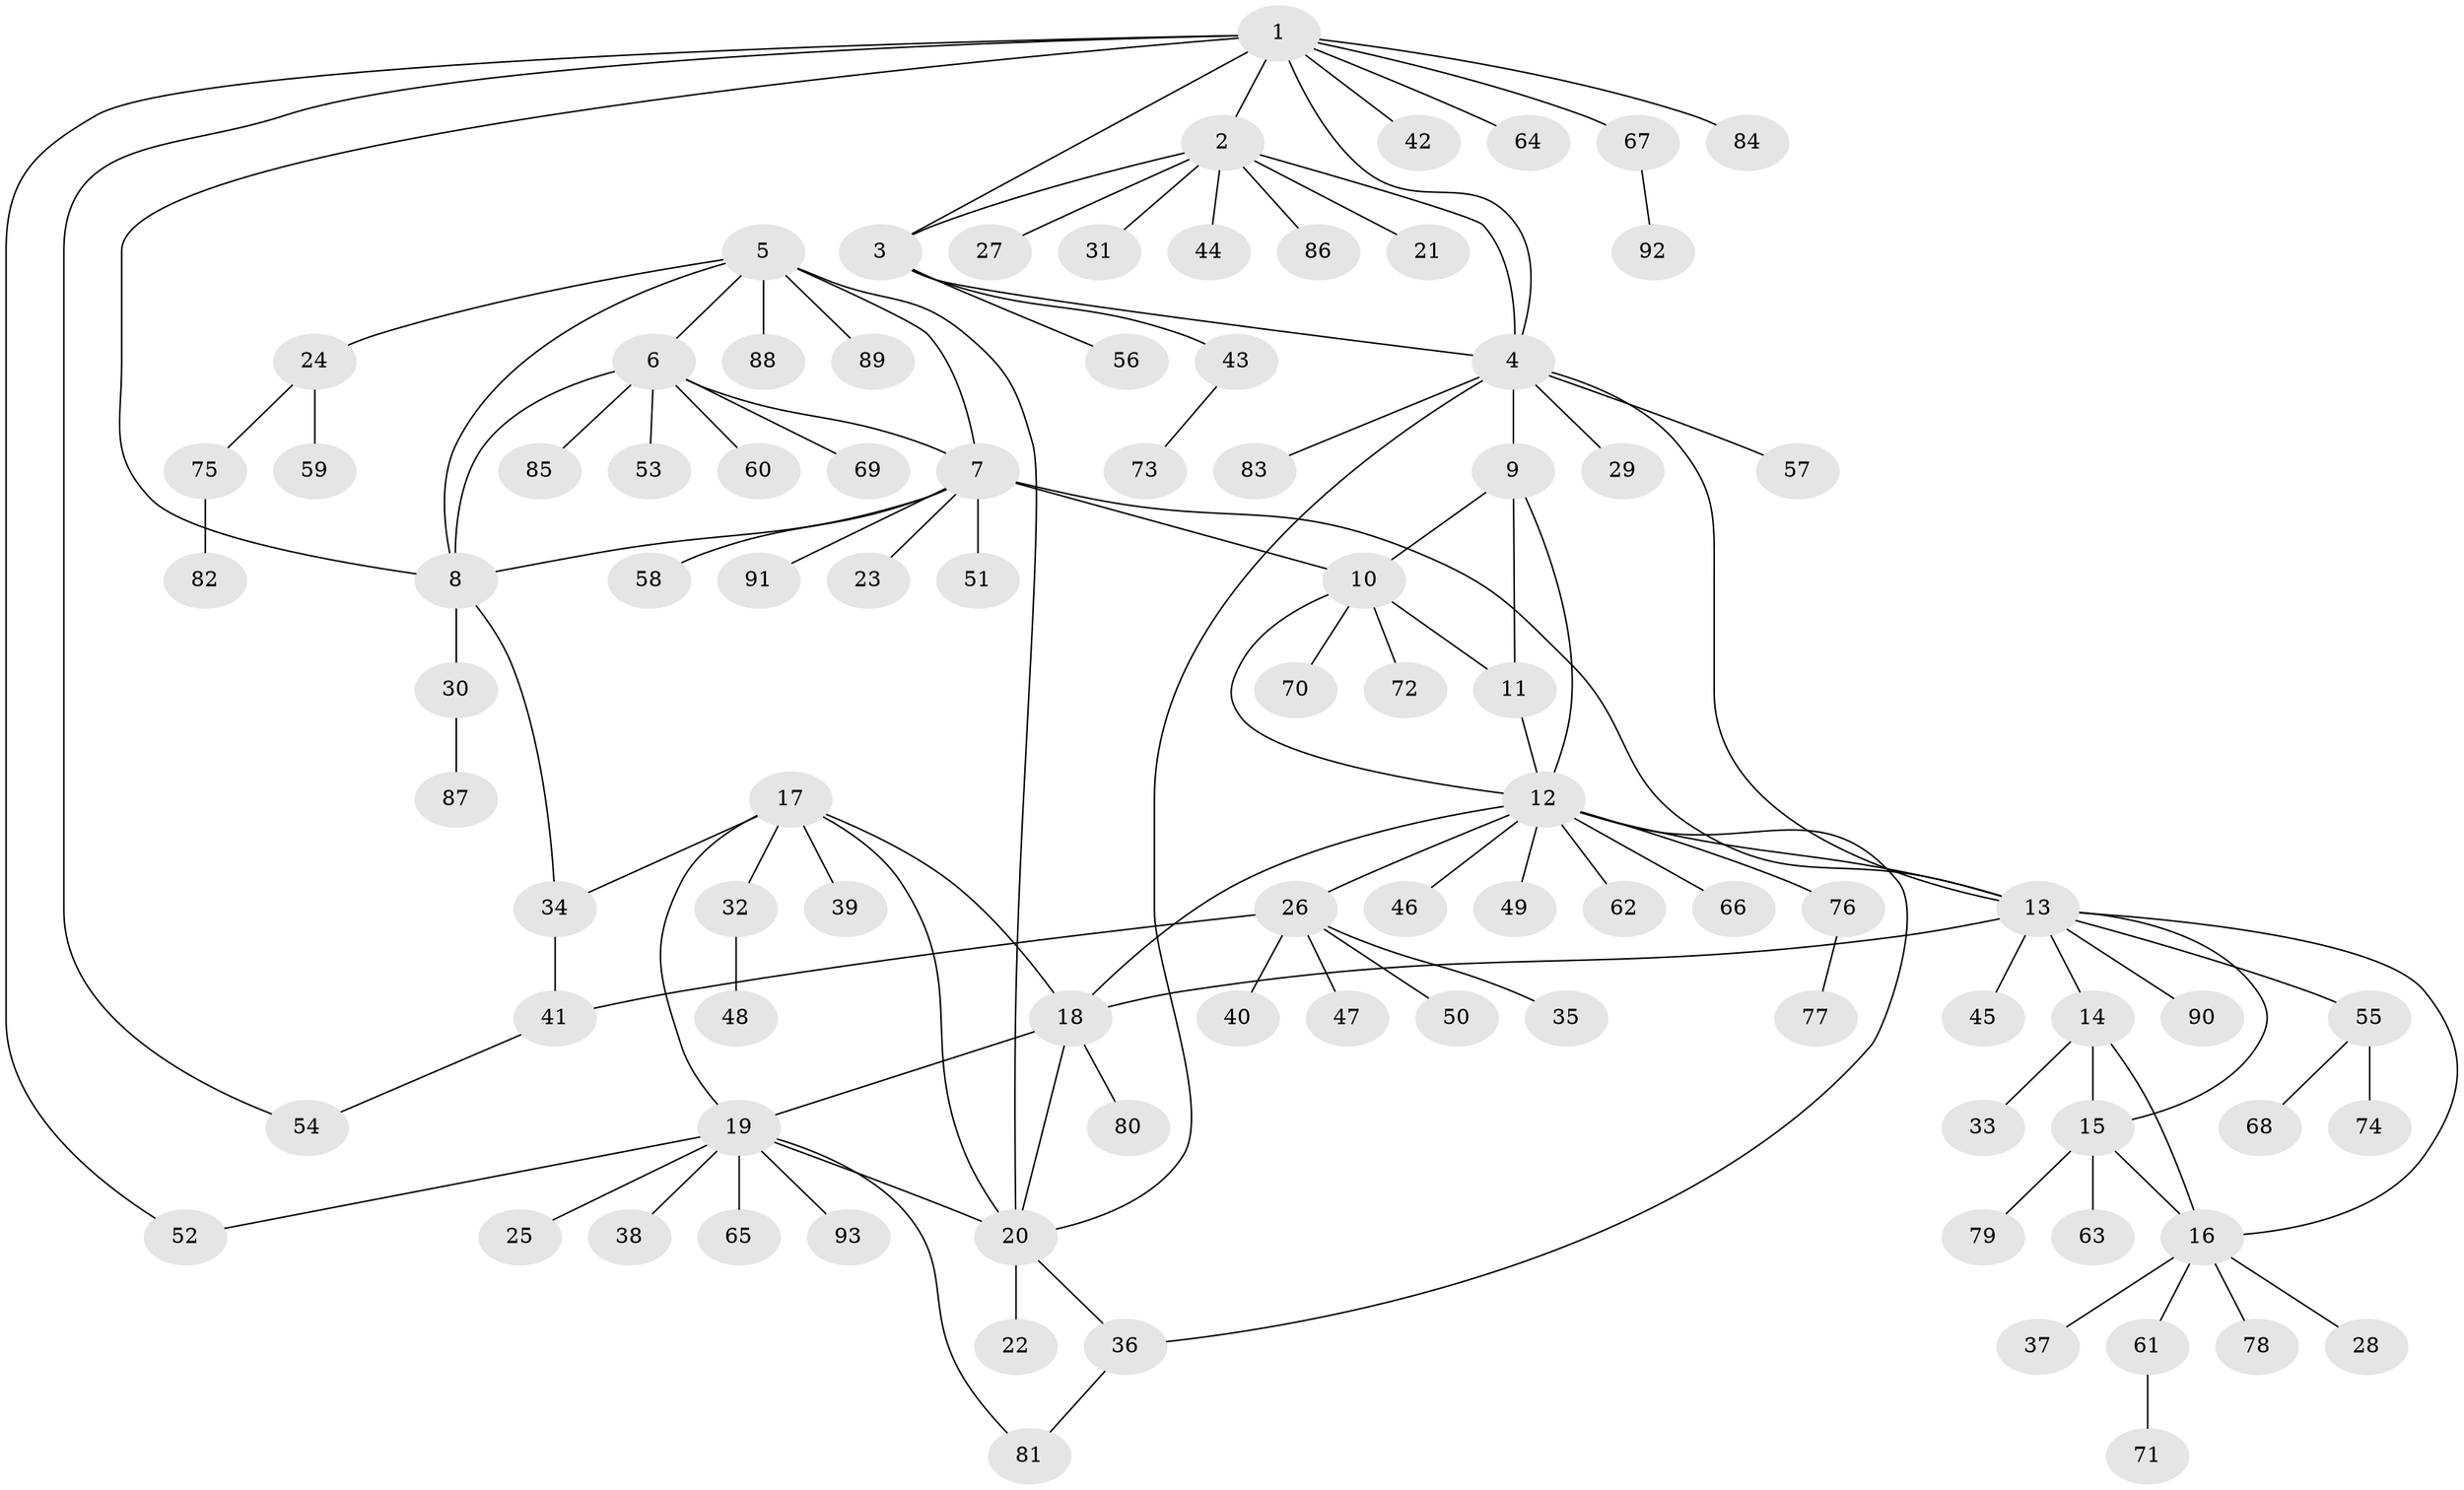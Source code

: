 // Generated by graph-tools (version 1.1) at 2025/54/03/09/25 04:54:47]
// undirected, 93 vertices, 119 edges
graph export_dot {
graph [start="1"]
  node [color=gray90,style=filled];
  1;
  2;
  3;
  4;
  5;
  6;
  7;
  8;
  9;
  10;
  11;
  12;
  13;
  14;
  15;
  16;
  17;
  18;
  19;
  20;
  21;
  22;
  23;
  24;
  25;
  26;
  27;
  28;
  29;
  30;
  31;
  32;
  33;
  34;
  35;
  36;
  37;
  38;
  39;
  40;
  41;
  42;
  43;
  44;
  45;
  46;
  47;
  48;
  49;
  50;
  51;
  52;
  53;
  54;
  55;
  56;
  57;
  58;
  59;
  60;
  61;
  62;
  63;
  64;
  65;
  66;
  67;
  68;
  69;
  70;
  71;
  72;
  73;
  74;
  75;
  76;
  77;
  78;
  79;
  80;
  81;
  82;
  83;
  84;
  85;
  86;
  87;
  88;
  89;
  90;
  91;
  92;
  93;
  1 -- 2;
  1 -- 3;
  1 -- 4;
  1 -- 8;
  1 -- 42;
  1 -- 52;
  1 -- 54;
  1 -- 64;
  1 -- 67;
  1 -- 84;
  2 -- 3;
  2 -- 4;
  2 -- 21;
  2 -- 27;
  2 -- 31;
  2 -- 44;
  2 -- 86;
  3 -- 4;
  3 -- 43;
  3 -- 56;
  4 -- 9;
  4 -- 13;
  4 -- 20;
  4 -- 29;
  4 -- 57;
  4 -- 83;
  5 -- 6;
  5 -- 7;
  5 -- 8;
  5 -- 20;
  5 -- 24;
  5 -- 88;
  5 -- 89;
  6 -- 7;
  6 -- 8;
  6 -- 53;
  6 -- 60;
  6 -- 69;
  6 -- 85;
  7 -- 8;
  7 -- 10;
  7 -- 13;
  7 -- 23;
  7 -- 51;
  7 -- 58;
  7 -- 91;
  8 -- 30;
  8 -- 34;
  9 -- 10;
  9 -- 11;
  9 -- 12;
  10 -- 11;
  10 -- 12;
  10 -- 70;
  10 -- 72;
  11 -- 12;
  12 -- 13;
  12 -- 18;
  12 -- 26;
  12 -- 36;
  12 -- 46;
  12 -- 49;
  12 -- 62;
  12 -- 66;
  12 -- 76;
  13 -- 14;
  13 -- 15;
  13 -- 16;
  13 -- 18;
  13 -- 45;
  13 -- 55;
  13 -- 90;
  14 -- 15;
  14 -- 16;
  14 -- 33;
  15 -- 16;
  15 -- 63;
  15 -- 79;
  16 -- 28;
  16 -- 37;
  16 -- 61;
  16 -- 78;
  17 -- 18;
  17 -- 19;
  17 -- 20;
  17 -- 32;
  17 -- 34;
  17 -- 39;
  18 -- 19;
  18 -- 20;
  18 -- 80;
  19 -- 20;
  19 -- 25;
  19 -- 38;
  19 -- 52;
  19 -- 65;
  19 -- 81;
  19 -- 93;
  20 -- 22;
  20 -- 36;
  24 -- 59;
  24 -- 75;
  26 -- 35;
  26 -- 40;
  26 -- 41;
  26 -- 47;
  26 -- 50;
  30 -- 87;
  32 -- 48;
  34 -- 41;
  36 -- 81;
  41 -- 54;
  43 -- 73;
  55 -- 68;
  55 -- 74;
  61 -- 71;
  67 -- 92;
  75 -- 82;
  76 -- 77;
}
